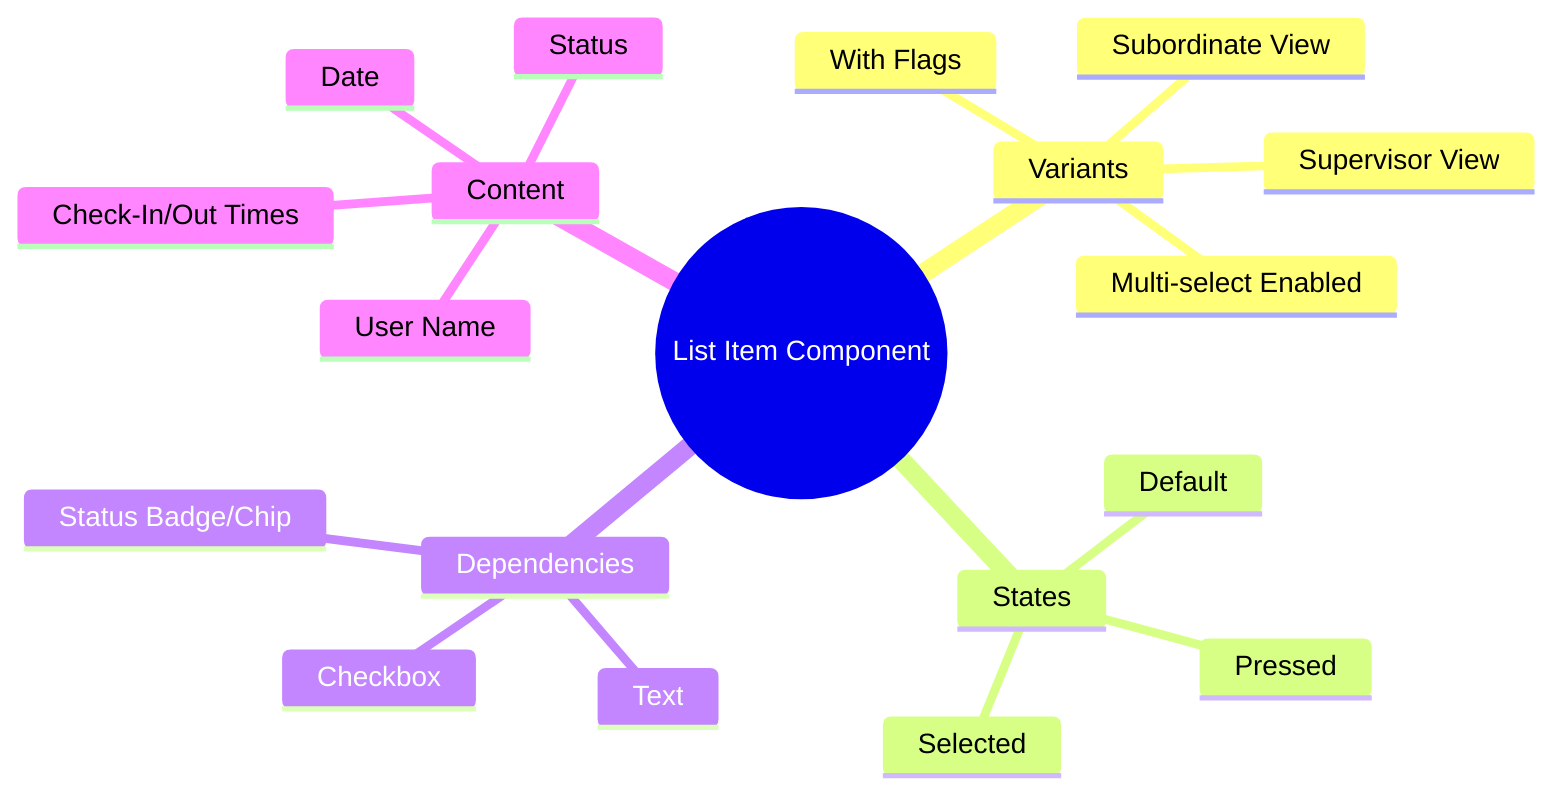 mindmap
  root((List Item Component))
    Variants
      Subordinate View
      Supervisor View
      With Flags
      Multi-select Enabled
    States
      Default
      Pressed
      Selected
    Dependencies
      Text
      Status Badge/Chip
      Checkbox
    Content
      User Name
      Date
      Check-In/Out Times
      Status